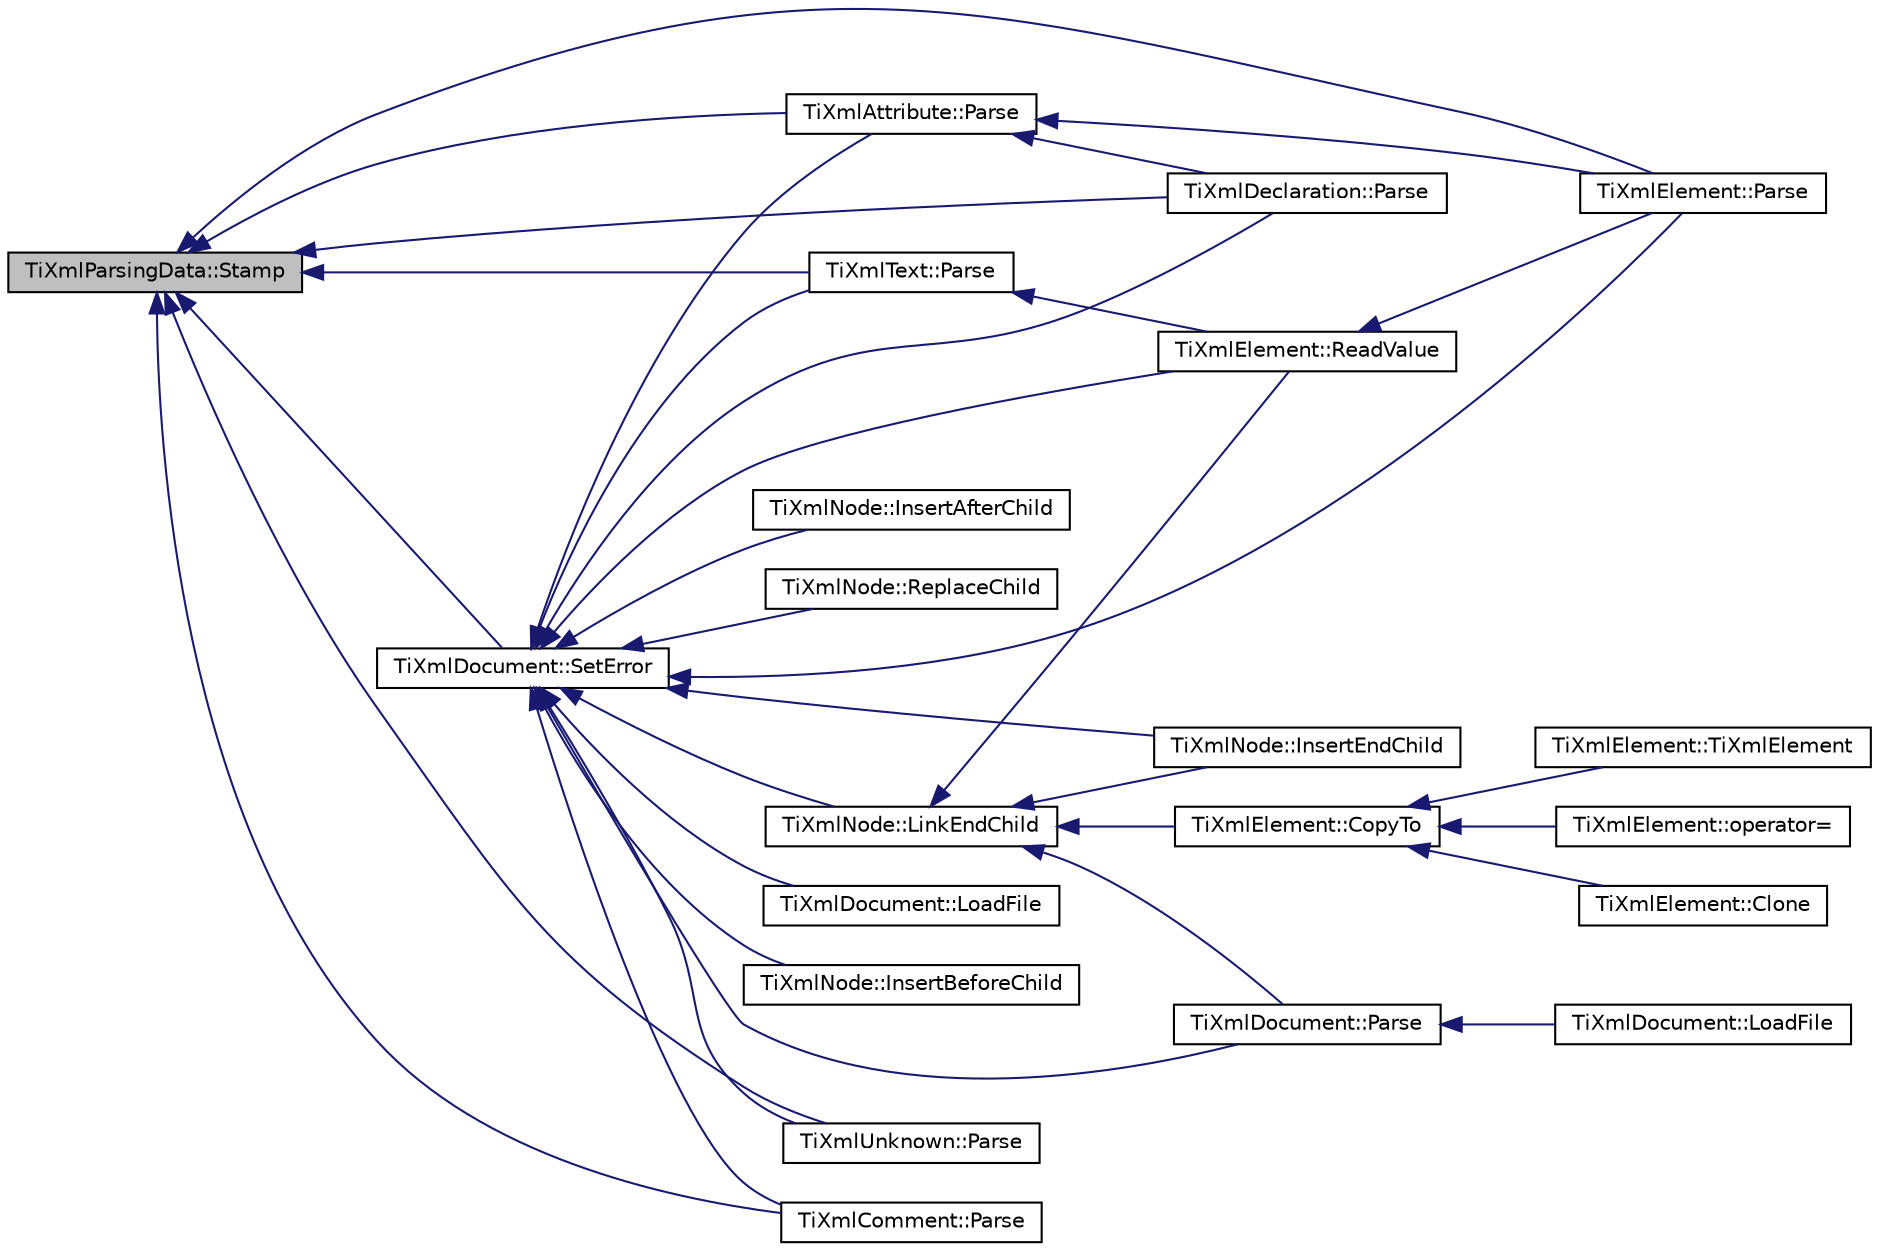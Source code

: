 digraph "TiXmlParsingData::Stamp"
{
  edge [fontname="Helvetica",fontsize="10",labelfontname="Helvetica",labelfontsize="10"];
  node [fontname="Helvetica",fontsize="10",shape=record];
  rankdir="LR";
  Node1 [label="TiXmlParsingData::Stamp",height=0.2,width=0.4,color="black", fillcolor="grey75", style="filled" fontcolor="black"];
  Node1 -> Node2 [dir="back",color="midnightblue",fontsize="10",style="solid"];
  Node2 [label="TiXmlDocument::SetError",height=0.2,width=0.4,color="black", fillcolor="white", style="filled",URL="$class_ti_xml_document.html#a735c23e318597b920c94eae77fa206de"];
  Node2 -> Node3 [dir="back",color="midnightblue",fontsize="10",style="solid"];
  Node3 [label="TiXmlNode::LinkEndChild",height=0.2,width=0.4,color="black", fillcolor="white", style="filled",URL="$class_ti_xml_node.html#a1a881212554b759865f6cac79a851d38"];
  Node3 -> Node4 [dir="back",color="midnightblue",fontsize="10",style="solid"];
  Node4 [label="TiXmlNode::InsertEndChild",height=0.2,width=0.4,color="black", fillcolor="white", style="filled",URL="$class_ti_xml_node.html#af287a913ce46d8dbf7ef24fec69bbaf0"];
  Node3 -> Node5 [dir="back",color="midnightblue",fontsize="10",style="solid"];
  Node5 [label="TiXmlElement::CopyTo",height=0.2,width=0.4,color="black", fillcolor="white", style="filled",URL="$class_ti_xml_element.html#a9e0c1983b840de4134f1f6bf7af00b0f"];
  Node5 -> Node6 [dir="back",color="midnightblue",fontsize="10",style="solid"];
  Node6 [label="TiXmlElement::TiXmlElement",height=0.2,width=0.4,color="black", fillcolor="white", style="filled",URL="$class_ti_xml_element.html#a1ca4465f3c2eac6a60e641cd7f1d9f7e"];
  Node5 -> Node7 [dir="back",color="midnightblue",fontsize="10",style="solid"];
  Node7 [label="TiXmlElement::operator=",height=0.2,width=0.4,color="black", fillcolor="white", style="filled",URL="$class_ti_xml_element.html#ad58d300f4cfc0016ffa6861ebb718a0b"];
  Node5 -> Node8 [dir="back",color="midnightblue",fontsize="10",style="solid"];
  Node8 [label="TiXmlElement::Clone",height=0.2,width=0.4,color="black", fillcolor="white", style="filled",URL="$class_ti_xml_element.html#a13f6df105ebb1e8dc636e75cc883be32",tooltip="Creates a new Element and returns it - the returned element is a copy. "];
  Node3 -> Node9 [dir="back",color="midnightblue",fontsize="10",style="solid"];
  Node9 [label="TiXmlDocument::Parse",height=0.2,width=0.4,color="black", fillcolor="white", style="filled",URL="$class_ti_xml_document.html#a789ad2f06f93d52bdb5570b2f3670289"];
  Node9 -> Node10 [dir="back",color="midnightblue",fontsize="10",style="solid"];
  Node10 [label="TiXmlDocument::LoadFile",height=0.2,width=0.4,color="black", fillcolor="white", style="filled",URL="$class_ti_xml_document.html#a41f6fe7200864d1dca663d230caf8db6"];
  Node3 -> Node11 [dir="back",color="midnightblue",fontsize="10",style="solid"];
  Node11 [label="TiXmlElement::ReadValue",height=0.2,width=0.4,color="black", fillcolor="white", style="filled",URL="$class_ti_xml_element.html#ac786bce103042d3837c4cc2ff6967d41"];
  Node11 -> Node12 [dir="back",color="midnightblue",fontsize="10",style="solid"];
  Node12 [label="TiXmlElement::Parse",height=0.2,width=0.4,color="black", fillcolor="white", style="filled",URL="$class_ti_xml_element.html#af95c9165159fd9dfdcc5b894a3fcf85b"];
  Node2 -> Node4 [dir="back",color="midnightblue",fontsize="10",style="solid"];
  Node2 -> Node13 [dir="back",color="midnightblue",fontsize="10",style="solid"];
  Node13 [label="TiXmlNode::InsertBeforeChild",height=0.2,width=0.4,color="black", fillcolor="white", style="filled",URL="$class_ti_xml_node.html#a71e54e393336382bc9875f64aab5cb15"];
  Node2 -> Node14 [dir="back",color="midnightblue",fontsize="10",style="solid"];
  Node14 [label="TiXmlNode::InsertAfterChild",height=0.2,width=0.4,color="black", fillcolor="white", style="filled",URL="$class_ti_xml_node.html#a274db3292218202805c093f66a964cb5"];
  Node2 -> Node15 [dir="back",color="midnightblue",fontsize="10",style="solid"];
  Node15 [label="TiXmlNode::ReplaceChild",height=0.2,width=0.4,color="black", fillcolor="white", style="filled",URL="$class_ti_xml_node.html#a543208c2c801c84a213529541e904b9f"];
  Node2 -> Node16 [dir="back",color="midnightblue",fontsize="10",style="solid"];
  Node16 [label="TiXmlDocument::LoadFile",height=0.2,width=0.4,color="black", fillcolor="white", style="filled",URL="$class_ti_xml_document.html#a879cdf5e981b8b2d2ef82f2546dd28fb",tooltip="Load a file using the given filename. Returns true if successful. "];
  Node2 -> Node9 [dir="back",color="midnightblue",fontsize="10",style="solid"];
  Node2 -> Node12 [dir="back",color="midnightblue",fontsize="10",style="solid"];
  Node2 -> Node11 [dir="back",color="midnightblue",fontsize="10",style="solid"];
  Node2 -> Node17 [dir="back",color="midnightblue",fontsize="10",style="solid"];
  Node17 [label="TiXmlUnknown::Parse",height=0.2,width=0.4,color="black", fillcolor="white", style="filled",URL="$class_ti_xml_unknown.html#aa51c2694e4177b5f0b5429ee5a81b58d"];
  Node2 -> Node18 [dir="back",color="midnightblue",fontsize="10",style="solid"];
  Node18 [label="TiXmlComment::Parse",height=0.2,width=0.4,color="black", fillcolor="white", style="filled",URL="$class_ti_xml_comment.html#a43bddc18ac057734b41d84653b71d3e0"];
  Node2 -> Node19 [dir="back",color="midnightblue",fontsize="10",style="solid"];
  Node19 [label="TiXmlAttribute::Parse",height=0.2,width=0.4,color="black", fillcolor="white", style="filled",URL="$class_ti_xml_attribute.html#ad62774421b814894b995af3b5d231dda"];
  Node19 -> Node12 [dir="back",color="midnightblue",fontsize="10",style="solid"];
  Node19 -> Node20 [dir="back",color="midnightblue",fontsize="10",style="solid"];
  Node20 [label="TiXmlDeclaration::Parse",height=0.2,width=0.4,color="black", fillcolor="white", style="filled",URL="$class_ti_xml_declaration.html#a9839ea97ed687a2b7342fd7b0f04361b"];
  Node2 -> Node21 [dir="back",color="midnightblue",fontsize="10",style="solid"];
  Node21 [label="TiXmlText::Parse",height=0.2,width=0.4,color="black", fillcolor="white", style="filled",URL="$class_ti_xml_text.html#a8d2dcfa41fc73d3e62dacc2fcf633819"];
  Node21 -> Node11 [dir="back",color="midnightblue",fontsize="10",style="solid"];
  Node2 -> Node20 [dir="back",color="midnightblue",fontsize="10",style="solid"];
  Node1 -> Node12 [dir="back",color="midnightblue",fontsize="10",style="solid"];
  Node1 -> Node17 [dir="back",color="midnightblue",fontsize="10",style="solid"];
  Node1 -> Node18 [dir="back",color="midnightblue",fontsize="10",style="solid"];
  Node1 -> Node19 [dir="back",color="midnightblue",fontsize="10",style="solid"];
  Node1 -> Node21 [dir="back",color="midnightblue",fontsize="10",style="solid"];
  Node1 -> Node20 [dir="back",color="midnightblue",fontsize="10",style="solid"];
}
